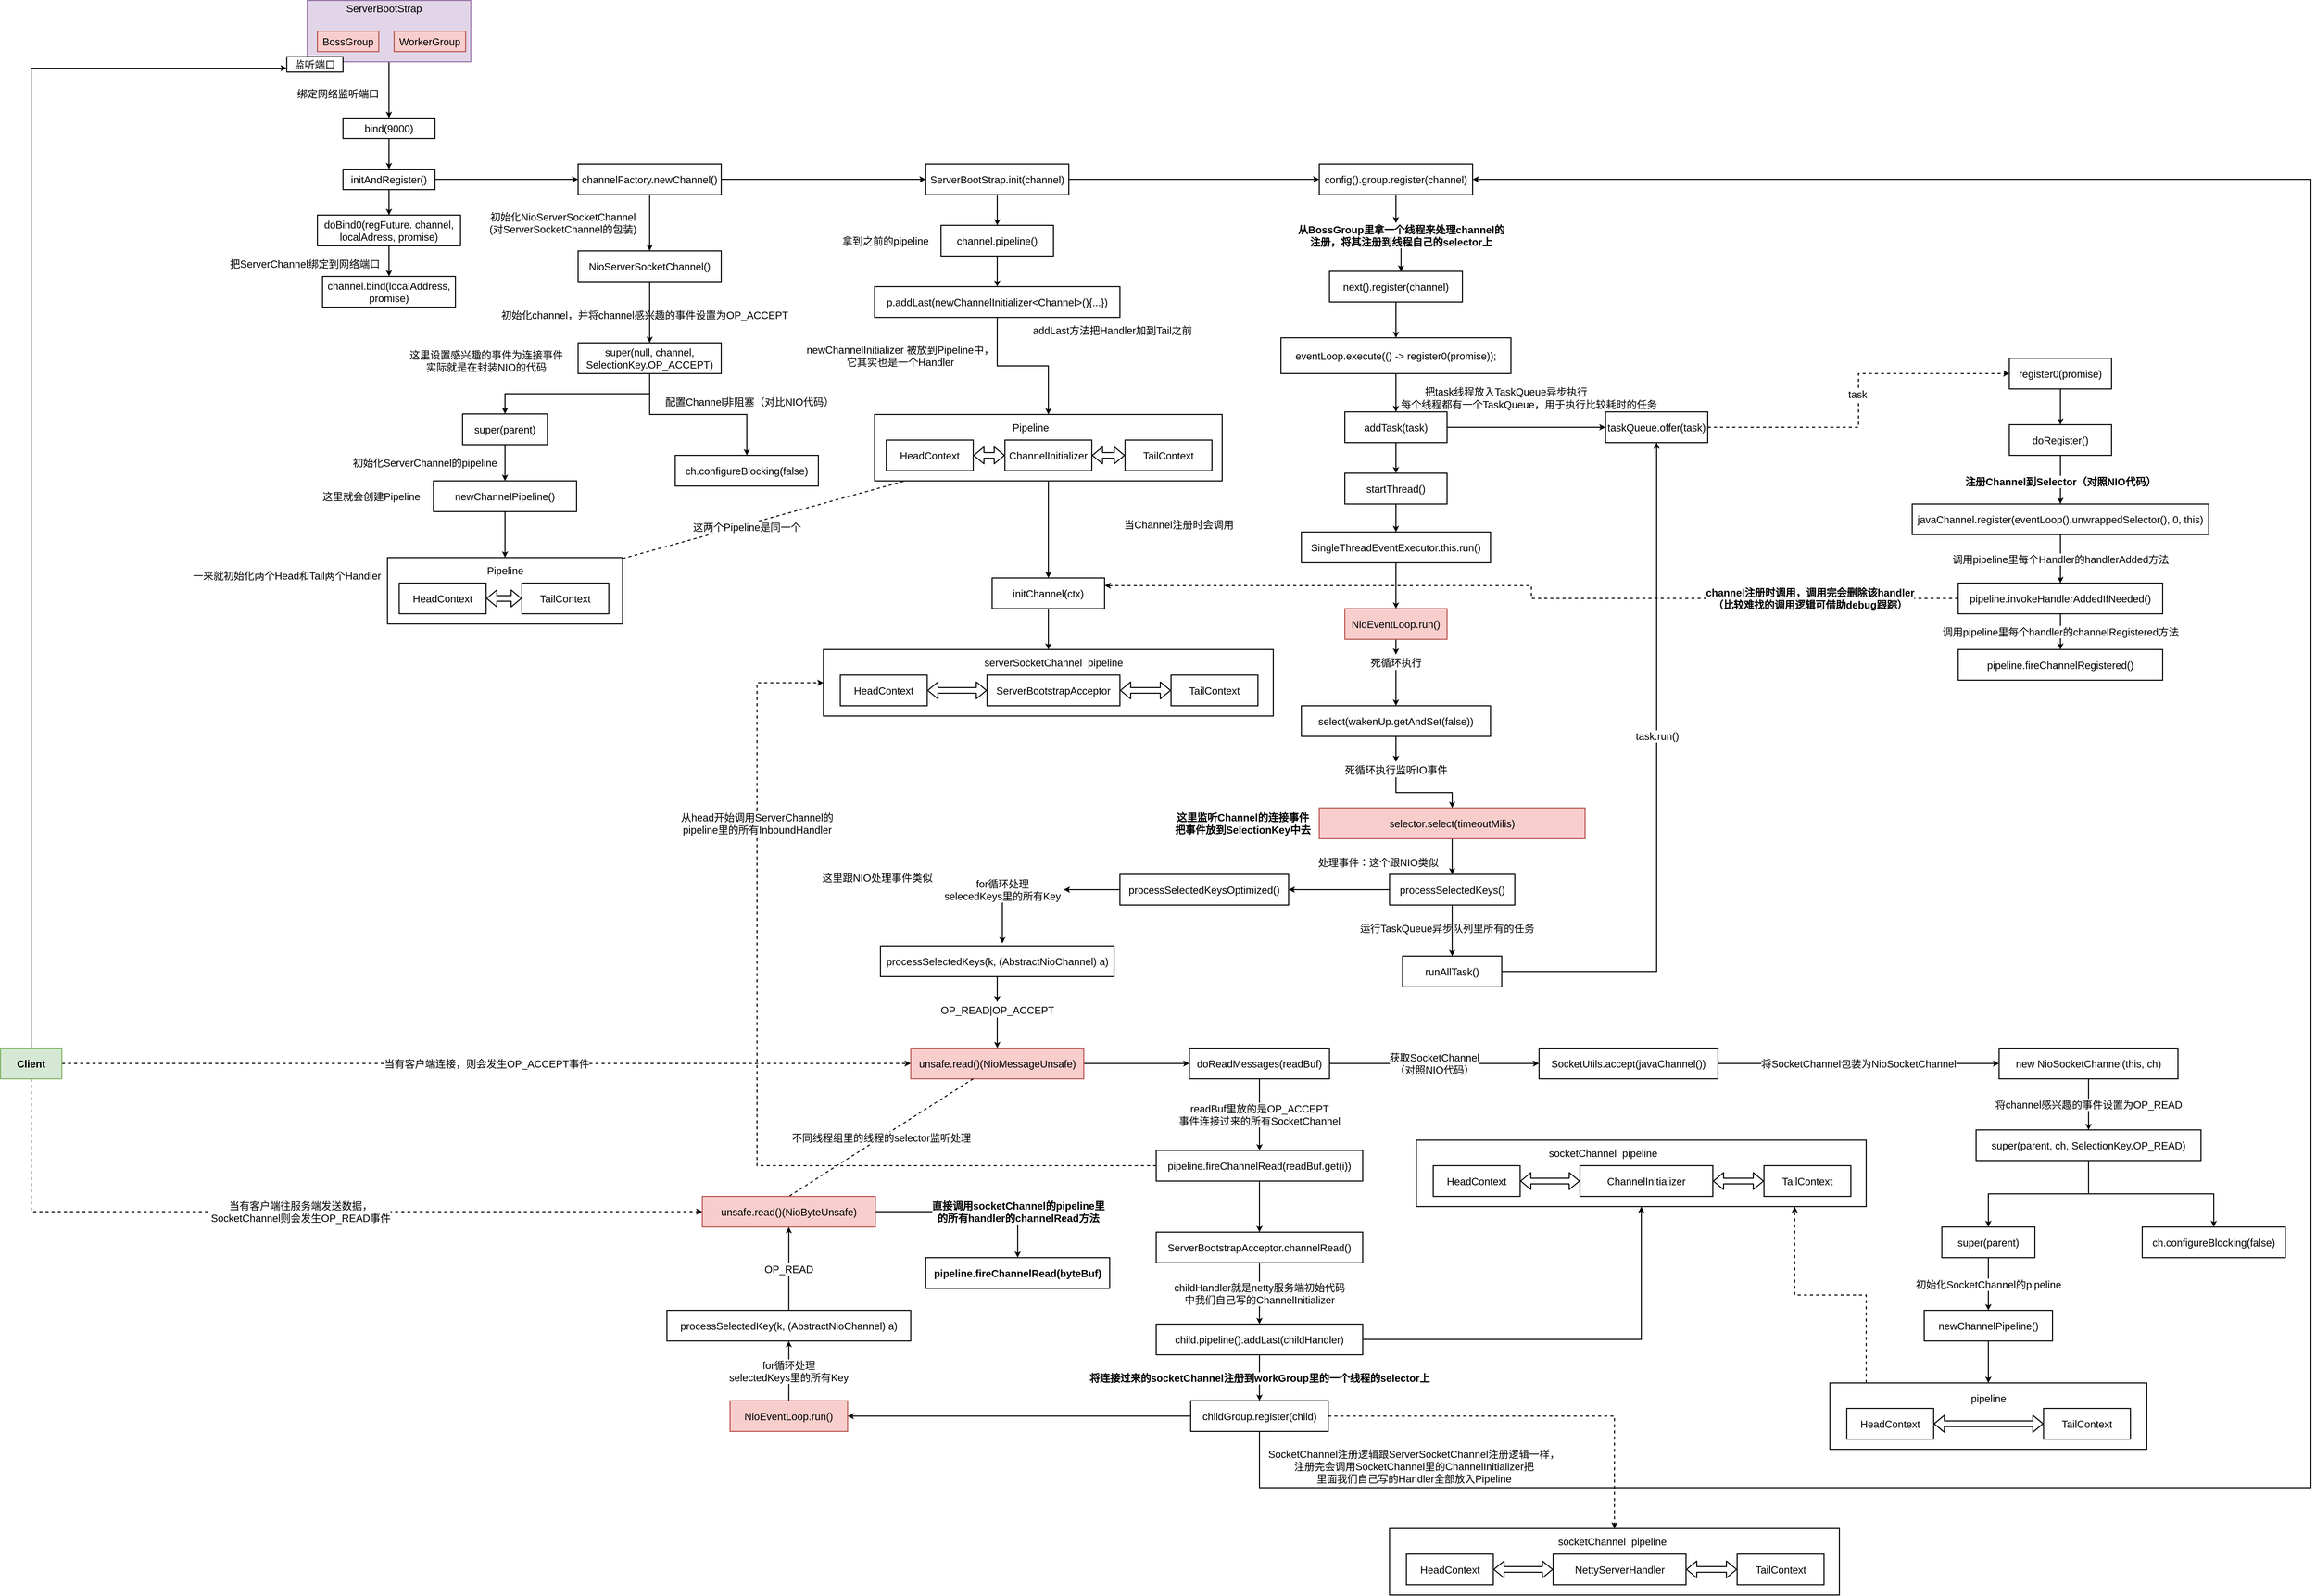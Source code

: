 <mxfile version="13.0.3" type="device"><diagram id="XNlRHs6WInKftGyOHGGu" name="第 1 页"><mxGraphModel dx="4980" dy="2349" grid="1" gridSize="10" guides="1" tooltips="1" connect="1" arrows="1" fold="1" page="0" pageScale="1" pageWidth="827" pageHeight="1169" math="0" shadow="0"><root><mxCell id="0"/><mxCell id="1" parent="0"/><mxCell id="UmcIslO6qQkpxy1JuarU-26" value="" style="rounded=0;whiteSpace=wrap;html=1;strokeWidth=2;fontSize=20;" vertex="1" parent="1"><mxGeometry x="267" y="1390" width="460" height="130" as="geometry"/></mxCell><mxCell id="UmcIslO6qQkpxy1JuarU-12" style="edgeStyle=orthogonalEdgeStyle;rounded=0;orthogonalLoop=1;jettySize=auto;html=1;exitX=0.5;exitY=1;exitDx=0;exitDy=0;strokeWidth=2;fontSize=20;" edge="1" parent="1" source="UmcIslO6qQkpxy1JuarU-1" target="UmcIslO6qQkpxy1JuarU-6"><mxGeometry relative="1" as="geometry"/></mxCell><mxCell id="UmcIslO6qQkpxy1JuarU-1" value="" style="rounded=0;whiteSpace=wrap;html=1;fontSize=20;strokeWidth=2;fillColor=#e1d5e7;strokeColor=#9673a6;" vertex="1" parent="1"><mxGeometry x="110" y="300" width="320" height="120" as="geometry"/></mxCell><mxCell id="UmcIslO6qQkpxy1JuarU-2" value="ServerBootStrap" style="text;html=1;align=center;verticalAlign=middle;resizable=0;points=[];autosize=1;fontSize=20;" vertex="1" parent="1"><mxGeometry x="180" y="300" width="160" height="30" as="geometry"/></mxCell><mxCell id="UmcIslO6qQkpxy1JuarU-3" value="BossGroup" style="rounded=0;whiteSpace=wrap;html=1;strokeWidth=2;fontSize=20;fillColor=#f8cecc;strokeColor=#b85450;" vertex="1" parent="1"><mxGeometry x="130" y="360" width="120" height="40" as="geometry"/></mxCell><mxCell id="UmcIslO6qQkpxy1JuarU-4" value="WorkerGroup" style="rounded=0;whiteSpace=wrap;html=1;strokeWidth=2;fontSize=20;fillColor=#f8cecc;strokeColor=#b85450;" vertex="1" parent="1"><mxGeometry x="280" y="360" width="140" height="40" as="geometry"/></mxCell><mxCell id="UmcIslO6qQkpxy1JuarU-5" value="监听端口" style="rounded=0;whiteSpace=wrap;html=1;strokeWidth=2;fontSize=20;" vertex="1" parent="1"><mxGeometry x="70" y="410" width="110" height="30" as="geometry"/></mxCell><mxCell id="UmcIslO6qQkpxy1JuarU-13" style="edgeStyle=orthogonalEdgeStyle;rounded=0;orthogonalLoop=1;jettySize=auto;html=1;exitX=0.5;exitY=1;exitDx=0;exitDy=0;entryX=0.5;entryY=0;entryDx=0;entryDy=0;strokeWidth=2;fontSize=20;" edge="1" parent="1" source="UmcIslO6qQkpxy1JuarU-6" target="UmcIslO6qQkpxy1JuarU-7"><mxGeometry relative="1" as="geometry"/></mxCell><mxCell id="UmcIslO6qQkpxy1JuarU-6" value="bind(9000)" style="rounded=0;whiteSpace=wrap;html=1;strokeWidth=2;fontSize=20;" vertex="1" parent="1"><mxGeometry x="180" y="530" width="180" height="40" as="geometry"/></mxCell><mxCell id="UmcIslO6qQkpxy1JuarU-14" style="edgeStyle=orthogonalEdgeStyle;rounded=0;orthogonalLoop=1;jettySize=auto;html=1;exitX=0.5;exitY=1;exitDx=0;exitDy=0;strokeWidth=2;fontSize=20;" edge="1" parent="1" source="UmcIslO6qQkpxy1JuarU-7" target="UmcIslO6qQkpxy1JuarU-8"><mxGeometry relative="1" as="geometry"/></mxCell><mxCell id="UmcIslO6qQkpxy1JuarU-17" style="edgeStyle=orthogonalEdgeStyle;rounded=0;orthogonalLoop=1;jettySize=auto;html=1;exitX=1;exitY=0.5;exitDx=0;exitDy=0;entryX=0;entryY=0.5;entryDx=0;entryDy=0;strokeWidth=2;fontSize=20;" edge="1" parent="1" source="UmcIslO6qQkpxy1JuarU-7" target="UmcIslO6qQkpxy1JuarU-16"><mxGeometry relative="1" as="geometry"/></mxCell><mxCell id="UmcIslO6qQkpxy1JuarU-7" value="initAndRegister()" style="rounded=0;whiteSpace=wrap;html=1;strokeWidth=2;fontSize=20;" vertex="1" parent="1"><mxGeometry x="180" y="630" width="180" height="40" as="geometry"/></mxCell><mxCell id="UmcIslO6qQkpxy1JuarU-10" style="edgeStyle=orthogonalEdgeStyle;rounded=0;orthogonalLoop=1;jettySize=auto;html=1;exitX=0.5;exitY=1;exitDx=0;exitDy=0;entryX=0.5;entryY=0;entryDx=0;entryDy=0;fontSize=20;strokeWidth=2;" edge="1" parent="1" source="UmcIslO6qQkpxy1JuarU-8" target="UmcIslO6qQkpxy1JuarU-9"><mxGeometry relative="1" as="geometry"/></mxCell><mxCell id="UmcIslO6qQkpxy1JuarU-8" value="doBind0(regFuture. channel, localAdress, promise)" style="rounded=0;whiteSpace=wrap;html=1;strokeWidth=2;fontSize=20;" vertex="1" parent="1"><mxGeometry x="130" y="720" width="280" height="60" as="geometry"/></mxCell><mxCell id="UmcIslO6qQkpxy1JuarU-9" value="channel.bind(localAddress, promise)" style="rounded=0;whiteSpace=wrap;html=1;strokeWidth=2;fontSize=20;" vertex="1" parent="1"><mxGeometry x="140" y="840" width="260" height="60" as="geometry"/></mxCell><mxCell id="UmcIslO6qQkpxy1JuarU-11" value="把ServerChannel绑定到网络端口" style="text;html=1;align=center;verticalAlign=middle;resizable=0;points=[];autosize=1;fontSize=20;" vertex="1" parent="1"><mxGeometry x="-50" y="800" width="310" height="30" as="geometry"/></mxCell><mxCell id="UmcIslO6qQkpxy1JuarU-15" value="绑定网络监听端口" style="text;html=1;align=center;verticalAlign=middle;resizable=0;points=[];autosize=1;fontSize=20;" vertex="1" parent="1"><mxGeometry x="80" y="467" width="180" height="30" as="geometry"/></mxCell><mxCell id="UmcIslO6qQkpxy1JuarU-32" style="edgeStyle=orthogonalEdgeStyle;rounded=0;orthogonalLoop=1;jettySize=auto;html=1;exitX=0.5;exitY=1;exitDx=0;exitDy=0;entryX=0.5;entryY=0;entryDx=0;entryDy=0;strokeWidth=2;fontSize=20;" edge="1" parent="1" source="UmcIslO6qQkpxy1JuarU-16" target="UmcIslO6qQkpxy1JuarU-18"><mxGeometry relative="1" as="geometry"/></mxCell><mxCell id="UmcIslO6qQkpxy1JuarU-71" style="edgeStyle=orthogonalEdgeStyle;rounded=0;orthogonalLoop=1;jettySize=auto;html=1;exitX=1;exitY=0.5;exitDx=0;exitDy=0;entryX=0;entryY=0.5;entryDx=0;entryDy=0;strokeWidth=2;fontSize=20;" edge="1" parent="1" source="UmcIslO6qQkpxy1JuarU-16" target="UmcIslO6qQkpxy1JuarU-38"><mxGeometry relative="1" as="geometry"/></mxCell><mxCell id="UmcIslO6qQkpxy1JuarU-16" value="channelFactory.newChannel()" style="rounded=0;whiteSpace=wrap;html=1;strokeWidth=2;fontSize=20;" vertex="1" parent="1"><mxGeometry x="640" y="620" width="280" height="60" as="geometry"/></mxCell><mxCell id="UmcIslO6qQkpxy1JuarU-33" style="edgeStyle=orthogonalEdgeStyle;rounded=0;orthogonalLoop=1;jettySize=auto;html=1;exitX=0.5;exitY=1;exitDx=0;exitDy=0;strokeWidth=2;fontSize=20;" edge="1" parent="1" source="UmcIslO6qQkpxy1JuarU-18" target="UmcIslO6qQkpxy1JuarU-19"><mxGeometry relative="1" as="geometry"/></mxCell><mxCell id="UmcIslO6qQkpxy1JuarU-18" value="NioServerSocketChannel()" style="rounded=0;whiteSpace=wrap;html=1;strokeWidth=2;fontSize=20;" vertex="1" parent="1"><mxGeometry x="640" y="790" width="280" height="60" as="geometry"/></mxCell><mxCell id="UmcIslO6qQkpxy1JuarU-34" style="edgeStyle=orthogonalEdgeStyle;rounded=0;orthogonalLoop=1;jettySize=auto;html=1;exitX=0.5;exitY=1;exitDx=0;exitDy=0;entryX=0.5;entryY=0;entryDx=0;entryDy=0;strokeWidth=2;fontSize=20;" edge="1" parent="1" source="UmcIslO6qQkpxy1JuarU-19" target="UmcIslO6qQkpxy1JuarU-21"><mxGeometry relative="1" as="geometry"/></mxCell><mxCell id="UmcIslO6qQkpxy1JuarU-35" style="edgeStyle=orthogonalEdgeStyle;rounded=0;orthogonalLoop=1;jettySize=auto;html=1;exitX=0.5;exitY=1;exitDx=0;exitDy=0;strokeWidth=2;fontSize=20;" edge="1" parent="1" source="UmcIslO6qQkpxy1JuarU-19" target="UmcIslO6qQkpxy1JuarU-20"><mxGeometry relative="1" as="geometry"/></mxCell><mxCell id="UmcIslO6qQkpxy1JuarU-19" value="super(null, channel, SelectionKey.OP_ACCEPT)" style="rounded=0;whiteSpace=wrap;html=1;strokeWidth=2;fontSize=20;" vertex="1" parent="1"><mxGeometry x="640" y="970" width="280" height="60" as="geometry"/></mxCell><mxCell id="UmcIslO6qQkpxy1JuarU-36" style="edgeStyle=orthogonalEdgeStyle;rounded=0;orthogonalLoop=1;jettySize=auto;html=1;exitX=0.5;exitY=1;exitDx=0;exitDy=0;entryX=0.5;entryY=0;entryDx=0;entryDy=0;strokeWidth=2;fontSize=20;" edge="1" parent="1" source="UmcIslO6qQkpxy1JuarU-20" target="UmcIslO6qQkpxy1JuarU-22"><mxGeometry relative="1" as="geometry"/></mxCell><mxCell id="UmcIslO6qQkpxy1JuarU-20" value="super(parent)" style="rounded=0;whiteSpace=wrap;html=1;strokeWidth=2;fontSize=20;" vertex="1" parent="1"><mxGeometry x="414" y="1109" width="166" height="60" as="geometry"/></mxCell><mxCell id="UmcIslO6qQkpxy1JuarU-21" value="ch.configureBlocking(false)" style="rounded=0;whiteSpace=wrap;html=1;strokeWidth=2;fontSize=20;" vertex="1" parent="1"><mxGeometry x="830" y="1190" width="280" height="60" as="geometry"/></mxCell><mxCell id="UmcIslO6qQkpxy1JuarU-37" style="edgeStyle=orthogonalEdgeStyle;rounded=0;orthogonalLoop=1;jettySize=auto;html=1;exitX=0.5;exitY=1;exitDx=0;exitDy=0;entryX=0.5;entryY=0;entryDx=0;entryDy=0;strokeWidth=2;fontSize=20;" edge="1" parent="1" source="UmcIslO6qQkpxy1JuarU-22" target="UmcIslO6qQkpxy1JuarU-26"><mxGeometry relative="1" as="geometry"/></mxCell><mxCell id="UmcIslO6qQkpxy1JuarU-22" value="newChannelPipeline()" style="rounded=0;whiteSpace=wrap;html=1;strokeWidth=2;fontSize=20;" vertex="1" parent="1"><mxGeometry x="357" y="1240" width="280" height="60" as="geometry"/></mxCell><mxCell id="UmcIslO6qQkpxy1JuarU-23" value="HeadContext" style="rounded=0;whiteSpace=wrap;html=1;strokeWidth=2;fontSize=20;" vertex="1" parent="1"><mxGeometry x="290" y="1440" width="170" height="60" as="geometry"/></mxCell><mxCell id="UmcIslO6qQkpxy1JuarU-24" value="TailContext" style="rounded=0;whiteSpace=wrap;html=1;strokeWidth=2;fontSize=20;" vertex="1" parent="1"><mxGeometry x="530" y="1440" width="170" height="60" as="geometry"/></mxCell><mxCell id="UmcIslO6qQkpxy1JuarU-25" value="" style="shape=flexArrow;endArrow=classic;startArrow=classic;html=1;strokeWidth=2;fontSize=20;entryX=0;entryY=0.5;entryDx=0;entryDy=0;" edge="1" parent="1" source="UmcIslO6qQkpxy1JuarU-23" target="UmcIslO6qQkpxy1JuarU-24"><mxGeometry width="50" height="50" relative="1" as="geometry"><mxPoint x="430" y="1520" as="sourcePoint"/><mxPoint x="500.711" y="1470" as="targetPoint"/></mxGeometry></mxCell><mxCell id="UmcIslO6qQkpxy1JuarU-27" value="Pipeline" style="text;html=1;align=center;verticalAlign=middle;resizable=0;points=[];autosize=1;fontSize=20;" vertex="1" parent="1"><mxGeometry x="452" y="1400" width="90" height="30" as="geometry"/></mxCell><mxCell id="UmcIslO6qQkpxy1JuarU-28" value="这里就会创建Pipeline" style="text;html=1;align=center;verticalAlign=middle;resizable=0;points=[];autosize=1;fontSize=20;" vertex="1" parent="1"><mxGeometry x="130" y="1255" width="210" height="30" as="geometry"/></mxCell><mxCell id="UmcIslO6qQkpxy1JuarU-29" value="一来就初始化两个Head和Tail两个Handler" style="text;html=1;align=center;verticalAlign=middle;resizable=0;points=[];autosize=1;fontSize=20;" vertex="1" parent="1"><mxGeometry x="-120" y="1410" width="380" height="30" as="geometry"/></mxCell><mxCell id="UmcIslO6qQkpxy1JuarU-30" value="这里设置感兴趣的事件为连接事件&lt;br&gt;实际就是在封装NIO的代码" style="text;html=1;align=center;verticalAlign=middle;resizable=0;points=[];autosize=1;fontSize=20;" vertex="1" parent="1"><mxGeometry x="300" y="980" width="320" height="50" as="geometry"/></mxCell><mxCell id="UmcIslO6qQkpxy1JuarU-31" value="初始化NioServerSocketChannel&lt;br&gt;(对ServerSocketChannel的包装)" style="text;html=1;align=center;verticalAlign=middle;resizable=0;points=[];autosize=1;fontSize=20;" vertex="1" parent="1"><mxGeometry x="460" y="710" width="300" height="50" as="geometry"/></mxCell><mxCell id="UmcIslO6qQkpxy1JuarU-49" style="edgeStyle=orthogonalEdgeStyle;rounded=0;orthogonalLoop=1;jettySize=auto;html=1;exitX=0.5;exitY=1;exitDx=0;exitDy=0;entryX=0.5;entryY=0;entryDx=0;entryDy=0;strokeWidth=2;fontSize=20;" edge="1" parent="1" source="UmcIslO6qQkpxy1JuarU-38" target="UmcIslO6qQkpxy1JuarU-39"><mxGeometry relative="1" as="geometry"/></mxCell><mxCell id="UmcIslO6qQkpxy1JuarU-104" style="edgeStyle=orthogonalEdgeStyle;rounded=0;orthogonalLoop=1;jettySize=auto;html=1;exitX=1;exitY=0.5;exitDx=0;exitDy=0;entryX=0;entryY=0.5;entryDx=0;entryDy=0;strokeWidth=2;fontSize=20;" edge="1" parent="1" source="UmcIslO6qQkpxy1JuarU-38" target="UmcIslO6qQkpxy1JuarU-78"><mxGeometry relative="1" as="geometry"/></mxCell><mxCell id="UmcIslO6qQkpxy1JuarU-38" value="ServerBootStrap.init(channel)" style="rounded=0;whiteSpace=wrap;html=1;strokeWidth=2;fontSize=20;" vertex="1" parent="1"><mxGeometry x="1320" y="620" width="280" height="60" as="geometry"/></mxCell><mxCell id="UmcIslO6qQkpxy1JuarU-50" style="edgeStyle=orthogonalEdgeStyle;rounded=0;orthogonalLoop=1;jettySize=auto;html=1;exitX=0.5;exitY=1;exitDx=0;exitDy=0;entryX=0.5;entryY=0;entryDx=0;entryDy=0;strokeWidth=2;fontSize=20;" edge="1" parent="1" source="UmcIslO6qQkpxy1JuarU-39" target="UmcIslO6qQkpxy1JuarU-40"><mxGeometry relative="1" as="geometry"/></mxCell><mxCell id="UmcIslO6qQkpxy1JuarU-39" value="channel.pipeline()" style="rounded=0;whiteSpace=wrap;html=1;strokeWidth=2;fontSize=20;" vertex="1" parent="1"><mxGeometry x="1350" y="740" width="220" height="60" as="geometry"/></mxCell><mxCell id="UmcIslO6qQkpxy1JuarU-51" style="edgeStyle=orthogonalEdgeStyle;rounded=0;orthogonalLoop=1;jettySize=auto;html=1;exitX=0.5;exitY=1;exitDx=0;exitDy=0;entryX=0.5;entryY=0;entryDx=0;entryDy=0;strokeWidth=2;fontSize=20;" edge="1" parent="1" source="UmcIslO6qQkpxy1JuarU-40" target="UmcIslO6qQkpxy1JuarU-41"><mxGeometry relative="1" as="geometry"/></mxCell><mxCell id="UmcIslO6qQkpxy1JuarU-40" value="p.addLast(newChannelInitializer&amp;lt;Channel&amp;gt;(){...})" style="rounded=0;whiteSpace=wrap;html=1;strokeWidth=2;fontSize=20;" vertex="1" parent="1"><mxGeometry x="1220" y="860" width="480" height="60" as="geometry"/></mxCell><mxCell id="UmcIslO6qQkpxy1JuarU-57" style="edgeStyle=orthogonalEdgeStyle;rounded=0;orthogonalLoop=1;jettySize=auto;html=1;exitX=0.5;exitY=1;exitDx=0;exitDy=0;entryX=0.5;entryY=0;entryDx=0;entryDy=0;strokeWidth=2;fontSize=20;" edge="1" parent="1" source="UmcIslO6qQkpxy1JuarU-41" target="UmcIslO6qQkpxy1JuarU-56"><mxGeometry relative="1" as="geometry"/></mxCell><mxCell id="UmcIslO6qQkpxy1JuarU-41" value="" style="rounded=0;whiteSpace=wrap;html=1;strokeWidth=2;fontSize=20;" vertex="1" parent="1"><mxGeometry x="1220" y="1110" width="680" height="130" as="geometry"/></mxCell><mxCell id="UmcIslO6qQkpxy1JuarU-42" value="HeadContext" style="rounded=0;whiteSpace=wrap;html=1;strokeWidth=2;fontSize=20;" vertex="1" parent="1"><mxGeometry x="1243" y="1160" width="170" height="60" as="geometry"/></mxCell><mxCell id="UmcIslO6qQkpxy1JuarU-43" value="TailContext" style="rounded=0;whiteSpace=wrap;html=1;strokeWidth=2;fontSize=20;" vertex="1" parent="1"><mxGeometry x="1710" y="1160" width="170" height="60" as="geometry"/></mxCell><mxCell id="UmcIslO6qQkpxy1JuarU-45" value="Pipeline" style="text;html=1;align=center;verticalAlign=middle;resizable=0;points=[];autosize=1;fontSize=20;" vertex="1" parent="1"><mxGeometry x="1480" y="1120" width="90" height="30" as="geometry"/></mxCell><mxCell id="UmcIslO6qQkpxy1JuarU-46" value="ChannelInitializer" style="rounded=0;whiteSpace=wrap;html=1;strokeWidth=2;fontSize=20;" vertex="1" parent="1"><mxGeometry x="1475" y="1160" width="170" height="60" as="geometry"/></mxCell><mxCell id="UmcIslO6qQkpxy1JuarU-47" value="" style="shape=flexArrow;endArrow=classic;startArrow=classic;html=1;strokeWidth=2;fontSize=20;entryX=0;entryY=0.5;entryDx=0;entryDy=0;" edge="1" parent="1" source="UmcIslO6qQkpxy1JuarU-42" target="UmcIslO6qQkpxy1JuarU-46"><mxGeometry width="50" height="50" relative="1" as="geometry"><mxPoint x="1413" y="1240" as="sourcePoint"/><mxPoint x="1470" y="1190" as="targetPoint"/></mxGeometry></mxCell><mxCell id="UmcIslO6qQkpxy1JuarU-48" value="" style="shape=flexArrow;endArrow=classic;startArrow=classic;html=1;strokeWidth=2;fontSize=20;" edge="1" parent="1" source="UmcIslO6qQkpxy1JuarU-46"><mxGeometry width="50" height="50" relative="1" as="geometry"><mxPoint x="1645" y="1240" as="sourcePoint"/><mxPoint x="1710" y="1190" as="targetPoint"/></mxGeometry></mxCell><mxCell id="UmcIslO6qQkpxy1JuarU-52" value="初始化channel，并将channel感兴趣的事件设置为OP_ACCEPT" style="text;html=1;align=center;verticalAlign=middle;resizable=0;points=[];autosize=1;fontSize=20;" vertex="1" parent="1"><mxGeometry x="480" y="900" width="580" height="30" as="geometry"/></mxCell><mxCell id="UmcIslO6qQkpxy1JuarU-53" value="配置Channel非阻塞（对比NIO代码）" style="text;html=1;align=center;verticalAlign=middle;resizable=0;points=[];autosize=1;fontSize=20;" vertex="1" parent="1"><mxGeometry x="800" y="1070" width="350" height="30" as="geometry"/></mxCell><mxCell id="UmcIslO6qQkpxy1JuarU-55" value="初始化ServerChannel的pipeline" style="text;html=1;align=center;verticalAlign=middle;resizable=0;points=[];autosize=1;fontSize=20;" vertex="1" parent="1"><mxGeometry x="190" y="1189" width="300" height="30" as="geometry"/></mxCell><mxCell id="UmcIslO6qQkpxy1JuarU-70" style="edgeStyle=orthogonalEdgeStyle;rounded=0;orthogonalLoop=1;jettySize=auto;html=1;exitX=0.5;exitY=1;exitDx=0;exitDy=0;strokeWidth=2;fontSize=20;" edge="1" parent="1" source="UmcIslO6qQkpxy1JuarU-56" target="UmcIslO6qQkpxy1JuarU-62"><mxGeometry relative="1" as="geometry"/></mxCell><mxCell id="UmcIslO6qQkpxy1JuarU-56" value="initChannel(ctx)" style="rounded=0;whiteSpace=wrap;html=1;strokeWidth=2;fontSize=20;" vertex="1" parent="1"><mxGeometry x="1450" y="1430" width="220" height="60" as="geometry"/></mxCell><mxCell id="UmcIslO6qQkpxy1JuarU-58" value="当Channel注册时会调用" style="text;html=1;align=center;verticalAlign=middle;resizable=0;points=[];autosize=1;fontSize=20;" vertex="1" parent="1"><mxGeometry x="1700" y="1310" width="230" height="30" as="geometry"/></mxCell><mxCell id="UmcIslO6qQkpxy1JuarU-62" value="" style="rounded=0;whiteSpace=wrap;html=1;strokeWidth=2;fontSize=20;" vertex="1" parent="1"><mxGeometry x="1120" y="1570" width="880" height="130" as="geometry"/></mxCell><mxCell id="UmcIslO6qQkpxy1JuarU-63" value="HeadContext" style="rounded=0;whiteSpace=wrap;html=1;strokeWidth=2;fontSize=20;" vertex="1" parent="1"><mxGeometry x="1153" y="1620" width="170" height="60" as="geometry"/></mxCell><mxCell id="UmcIslO6qQkpxy1JuarU-64" value="TailContext" style="rounded=0;whiteSpace=wrap;html=1;strokeWidth=2;fontSize=20;" vertex="1" parent="1"><mxGeometry x="1800" y="1620" width="170" height="60" as="geometry"/></mxCell><mxCell id="UmcIslO6qQkpxy1JuarU-65" value="serverSocketChannel&amp;nbsp; pipeline" style="text;html=1;align=center;verticalAlign=middle;resizable=0;points=[];autosize=1;fontSize=20;" vertex="1" parent="1"><mxGeometry x="1425" y="1580" width="290" height="30" as="geometry"/></mxCell><mxCell id="UmcIslO6qQkpxy1JuarU-66" value="ServerBootstrapAcceptor" style="rounded=0;whiteSpace=wrap;html=1;strokeWidth=2;fontSize=20;" vertex="1" parent="1"><mxGeometry x="1440" y="1620" width="260" height="60" as="geometry"/></mxCell><mxCell id="UmcIslO6qQkpxy1JuarU-67" value="" style="shape=flexArrow;endArrow=classic;startArrow=classic;html=1;strokeWidth=2;fontSize=20;entryX=0;entryY=0.5;entryDx=0;entryDy=0;" edge="1" parent="1" source="UmcIslO6qQkpxy1JuarU-63" target="UmcIslO6qQkpxy1JuarU-66"><mxGeometry width="50" height="50" relative="1" as="geometry"><mxPoint x="1323" y="1700" as="sourcePoint"/><mxPoint x="1380" y="1650" as="targetPoint"/></mxGeometry></mxCell><mxCell id="UmcIslO6qQkpxy1JuarU-69" value="" style="shape=flexArrow;endArrow=classic;startArrow=classic;html=1;strokeWidth=2;fontSize=20;entryX=0;entryY=0.5;entryDx=0;entryDy=0;" edge="1" parent="1" source="UmcIslO6qQkpxy1JuarU-66" target="UmcIslO6qQkpxy1JuarU-64"><mxGeometry width="50" height="50" relative="1" as="geometry"><mxPoint x="1700" y="1700" as="sourcePoint"/><mxPoint x="1770.711" y="1650" as="targetPoint"/></mxGeometry></mxCell><mxCell id="UmcIslO6qQkpxy1JuarU-72" value="拿到之前的pipeline" style="text;html=1;align=center;verticalAlign=middle;resizable=0;points=[];autosize=1;fontSize=20;" vertex="1" parent="1"><mxGeometry x="1151" y="755" width="180" height="30" as="geometry"/></mxCell><mxCell id="UmcIslO6qQkpxy1JuarU-73" value="&lt;span&gt;newChannelInitializer 被放到Pipeline中，&lt;br&gt;它其实&lt;/span&gt;也是一个Handler&lt;span&gt;&lt;br&gt;&lt;/span&gt;" style="text;html=1;align=center;verticalAlign=middle;resizable=0;points=[];autosize=1;fontSize=20;" vertex="1" parent="1"><mxGeometry x="1080" y="970" width="380" height="50" as="geometry"/></mxCell><mxCell id="UmcIslO6qQkpxy1JuarU-74" value="addLast方法把Handler加到Tail之前" style="text;html=1;align=center;verticalAlign=middle;resizable=0;points=[];autosize=1;fontSize=20;" vertex="1" parent="1"><mxGeometry x="1520" y="930" width="330" height="30" as="geometry"/></mxCell><mxCell id="UmcIslO6qQkpxy1JuarU-76" value="" style="endArrow=none;dashed=1;html=1;strokeWidth=2;fontSize=20;entryX=0.088;entryY=1;entryDx=0;entryDy=0;entryPerimeter=0;" edge="1" parent="1" source="UmcIslO6qQkpxy1JuarU-26" target="UmcIslO6qQkpxy1JuarU-41"><mxGeometry width="50" height="50" relative="1" as="geometry"><mxPoint x="727" y="1505" as="sourcePoint"/><mxPoint x="797.711" y="1455" as="targetPoint"/></mxGeometry></mxCell><mxCell id="UmcIslO6qQkpxy1JuarU-77" value="这两个Pipeline是同一个" style="edgeLabel;html=1;align=center;verticalAlign=middle;resizable=0;points=[];fontSize=20;" vertex="1" connectable="0" parent="UmcIslO6qQkpxy1JuarU-76"><mxGeometry x="0.185" y="-3" relative="1" as="geometry"><mxPoint x="-85.65" y="25.32" as="offset"/></mxGeometry></mxCell><mxCell id="UmcIslO6qQkpxy1JuarU-92" style="edgeStyle=orthogonalEdgeStyle;rounded=0;orthogonalLoop=1;jettySize=auto;html=1;exitX=0.5;exitY=1;exitDx=0;exitDy=0;entryX=0.476;entryY=0.013;entryDx=0;entryDy=0;entryPerimeter=0;strokeWidth=2;fontSize=20;" edge="1" parent="1" source="UmcIslO6qQkpxy1JuarU-78" target="UmcIslO6qQkpxy1JuarU-91"><mxGeometry relative="1" as="geometry"/></mxCell><mxCell id="UmcIslO6qQkpxy1JuarU-78" value="config().group.register(channel)" style="rounded=0;whiteSpace=wrap;html=1;strokeWidth=2;fontSize=20;" vertex="1" parent="1"><mxGeometry x="2090" y="620" width="300" height="60" as="geometry"/></mxCell><mxCell id="UmcIslO6qQkpxy1JuarU-95" style="edgeStyle=orthogonalEdgeStyle;rounded=0;orthogonalLoop=1;jettySize=auto;html=1;exitX=0.5;exitY=1;exitDx=0;exitDy=0;entryX=0.5;entryY=0;entryDx=0;entryDy=0;strokeWidth=2;fontSize=20;" edge="1" parent="1" source="UmcIslO6qQkpxy1JuarU-79" target="UmcIslO6qQkpxy1JuarU-80"><mxGeometry relative="1" as="geometry"/></mxCell><mxCell id="UmcIslO6qQkpxy1JuarU-79" value="next().register(channel)" style="rounded=0;whiteSpace=wrap;html=1;strokeWidth=2;fontSize=20;" vertex="1" parent="1"><mxGeometry x="2110" y="830" width="260" height="60" as="geometry"/></mxCell><mxCell id="UmcIslO6qQkpxy1JuarU-96" style="edgeStyle=orthogonalEdgeStyle;rounded=0;orthogonalLoop=1;jettySize=auto;html=1;exitX=0.5;exitY=1;exitDx=0;exitDy=0;strokeWidth=2;fontSize=20;" edge="1" parent="1" source="UmcIslO6qQkpxy1JuarU-80" target="UmcIslO6qQkpxy1JuarU-81"><mxGeometry relative="1" as="geometry"/></mxCell><mxCell id="UmcIslO6qQkpxy1JuarU-80" value="eventLoop.execute(() -&amp;gt; register0(promise));" style="rounded=0;whiteSpace=wrap;html=1;strokeWidth=2;fontSize=20;" vertex="1" parent="1"><mxGeometry x="2015" y="960" width="450" height="70" as="geometry"/></mxCell><mxCell id="UmcIslO6qQkpxy1JuarU-97" style="edgeStyle=orthogonalEdgeStyle;rounded=0;orthogonalLoop=1;jettySize=auto;html=1;exitX=0.5;exitY=1;exitDx=0;exitDy=0;entryX=0.5;entryY=0;entryDx=0;entryDy=0;strokeWidth=2;fontSize=20;" edge="1" parent="1" source="UmcIslO6qQkpxy1JuarU-81" target="UmcIslO6qQkpxy1JuarU-82"><mxGeometry relative="1" as="geometry"/></mxCell><mxCell id="UmcIslO6qQkpxy1JuarU-131" style="edgeStyle=orthogonalEdgeStyle;rounded=0;orthogonalLoop=1;jettySize=auto;html=1;exitX=1;exitY=0.5;exitDx=0;exitDy=0;entryX=0;entryY=0.5;entryDx=0;entryDy=0;strokeWidth=2;fontSize=20;" edge="1" parent="1" source="UmcIslO6qQkpxy1JuarU-81" target="UmcIslO6qQkpxy1JuarU-130"><mxGeometry relative="1" as="geometry"/></mxCell><mxCell id="UmcIslO6qQkpxy1JuarU-81" value="addTask(task)" style="rounded=0;whiteSpace=wrap;html=1;strokeWidth=2;fontSize=20;" vertex="1" parent="1"><mxGeometry x="2140" y="1105" width="200" height="60" as="geometry"/></mxCell><mxCell id="UmcIslO6qQkpxy1JuarU-98" style="edgeStyle=orthogonalEdgeStyle;rounded=0;orthogonalLoop=1;jettySize=auto;html=1;exitX=0.5;exitY=1;exitDx=0;exitDy=0;entryX=0.5;entryY=0;entryDx=0;entryDy=0;strokeWidth=2;fontSize=20;" edge="1" parent="1" source="UmcIslO6qQkpxy1JuarU-82" target="UmcIslO6qQkpxy1JuarU-83"><mxGeometry relative="1" as="geometry"/></mxCell><mxCell id="UmcIslO6qQkpxy1JuarU-82" value="startThread()" style="rounded=0;whiteSpace=wrap;html=1;strokeWidth=2;fontSize=20;" vertex="1" parent="1"><mxGeometry x="2140" y="1225" width="200" height="60" as="geometry"/></mxCell><mxCell id="UmcIslO6qQkpxy1JuarU-99" style="edgeStyle=orthogonalEdgeStyle;rounded=0;orthogonalLoop=1;jettySize=auto;html=1;exitX=0.5;exitY=1;exitDx=0;exitDy=0;entryX=0.5;entryY=0;entryDx=0;entryDy=0;strokeWidth=2;fontSize=20;" edge="1" parent="1" source="UmcIslO6qQkpxy1JuarU-83" target="UmcIslO6qQkpxy1JuarU-84"><mxGeometry relative="1" as="geometry"/></mxCell><mxCell id="UmcIslO6qQkpxy1JuarU-83" value="SingleThreadEventExecutor.this.run()" style="rounded=0;whiteSpace=wrap;html=1;strokeWidth=2;fontSize=20;" vertex="1" parent="1"><mxGeometry x="2055" y="1340" width="370" height="60" as="geometry"/></mxCell><mxCell id="UmcIslO6qQkpxy1JuarU-100" value="" style="edgeStyle=orthogonalEdgeStyle;rounded=0;orthogonalLoop=1;jettySize=auto;html=1;strokeWidth=2;fontSize=20;" edge="1" parent="1" source="UmcIslO6qQkpxy1JuarU-84" target="UmcIslO6qQkpxy1JuarU-85"><mxGeometry relative="1" as="geometry"/></mxCell><mxCell id="UmcIslO6qQkpxy1JuarU-84" value="NioEventLoop.run()" style="rounded=0;whiteSpace=wrap;html=1;strokeWidth=2;fontSize=20;fillColor=#f8cecc;strokeColor=#b85450;" vertex="1" parent="1"><mxGeometry x="2140" y="1490" width="200" height="60" as="geometry"/></mxCell><mxCell id="UmcIslO6qQkpxy1JuarU-101" value="" style="edgeStyle=orthogonalEdgeStyle;rounded=0;orthogonalLoop=1;jettySize=auto;html=1;strokeWidth=2;fontSize=20;" edge="1" parent="1" source="UmcIslO6qQkpxy1JuarU-85" target="UmcIslO6qQkpxy1JuarU-88"><mxGeometry relative="1" as="geometry"/></mxCell><mxCell id="UmcIslO6qQkpxy1JuarU-85" value="死循环执行" style="text;html=1;align=center;verticalAlign=middle;resizable=0;points=[];autosize=1;fontSize=20;" vertex="1" parent="1"><mxGeometry x="2180" y="1580" width="120" height="30" as="geometry"/></mxCell><mxCell id="UmcIslO6qQkpxy1JuarU-102" value="" style="edgeStyle=orthogonalEdgeStyle;rounded=0;orthogonalLoop=1;jettySize=auto;html=1;strokeWidth=2;fontSize=20;" edge="1" parent="1" source="UmcIslO6qQkpxy1JuarU-88" target="UmcIslO6qQkpxy1JuarU-89"><mxGeometry relative="1" as="geometry"/></mxCell><mxCell id="UmcIslO6qQkpxy1JuarU-88" value="select(wakenUp.getAndSet(false))" style="rounded=0;whiteSpace=wrap;html=1;strokeWidth=2;fontSize=20;" vertex="1" parent="1"><mxGeometry x="2055" y="1680" width="370" height="60" as="geometry"/></mxCell><mxCell id="UmcIslO6qQkpxy1JuarU-103" value="" style="edgeStyle=orthogonalEdgeStyle;rounded=0;orthogonalLoop=1;jettySize=auto;html=1;strokeWidth=2;fontSize=20;" edge="1" parent="1" source="UmcIslO6qQkpxy1JuarU-89" target="UmcIslO6qQkpxy1JuarU-90"><mxGeometry relative="1" as="geometry"/></mxCell><mxCell id="UmcIslO6qQkpxy1JuarU-89" value="死循环执行监听IO事件" style="text;html=1;align=center;verticalAlign=middle;resizable=0;points=[];autosize=1;fontSize=20;" vertex="1" parent="1"><mxGeometry x="2130" y="1790" width="220" height="30" as="geometry"/></mxCell><mxCell id="UmcIslO6qQkpxy1JuarU-110" style="edgeStyle=orthogonalEdgeStyle;rounded=0;orthogonalLoop=1;jettySize=auto;html=1;exitX=0.5;exitY=1;exitDx=0;exitDy=0;entryX=0.5;entryY=0;entryDx=0;entryDy=0;strokeWidth=2;fontSize=20;" edge="1" parent="1" source="UmcIslO6qQkpxy1JuarU-90" target="UmcIslO6qQkpxy1JuarU-109"><mxGeometry relative="1" as="geometry"/></mxCell><mxCell id="UmcIslO6qQkpxy1JuarU-90" value="selector.select(timeoutMilis)" style="rounded=0;whiteSpace=wrap;html=1;strokeWidth=2;fontSize=20;fillColor=#f8cecc;strokeColor=#b85450;" vertex="1" parent="1"><mxGeometry x="2090" y="1880" width="520" height="60" as="geometry"/></mxCell><mxCell id="UmcIslO6qQkpxy1JuarU-93" style="edgeStyle=orthogonalEdgeStyle;rounded=0;orthogonalLoop=1;jettySize=auto;html=1;entryX=0.538;entryY=0.007;entryDx=0;entryDy=0;entryPerimeter=0;strokeWidth=2;fontSize=20;" edge="1" parent="1" source="UmcIslO6qQkpxy1JuarU-91" target="UmcIslO6qQkpxy1JuarU-79"><mxGeometry relative="1" as="geometry"/></mxCell><mxCell id="UmcIslO6qQkpxy1JuarU-91" value="从BossGroup里拿一个线程来处理channel的&lt;br&gt;注册，将其注册到线程自己的selector上" style="text;html=1;align=center;verticalAlign=middle;resizable=0;points=[];autosize=1;fontSize=20;fontStyle=1" vertex="1" parent="1"><mxGeometry x="2040" y="735" width="420" height="50" as="geometry"/></mxCell><mxCell id="UmcIslO6qQkpxy1JuarU-94" value="把task线程放入TaskQueue异步执行" style="text;html=1;align=center;verticalAlign=middle;resizable=0;points=[];autosize=1;fontSize=20;" vertex="1" parent="1"><mxGeometry x="2290" y="1050" width="330" height="30" as="geometry"/></mxCell><mxCell id="UmcIslO6qQkpxy1JuarU-105" value="每个线程都有一个TaskQueue，用于执行比较耗时的任务" style="text;html=1;align=center;verticalAlign=middle;resizable=0;points=[];autosize=1;fontSize=20;" vertex="1" parent="1"><mxGeometry x="2240" y="1075" width="520" height="30" as="geometry"/></mxCell><mxCell id="UmcIslO6qQkpxy1JuarU-108" value="这里监听Channel的连接事件&lt;br&gt;把事件放到SelectionKey中去" style="text;html=1;align=center;verticalAlign=middle;resizable=0;points=[];autosize=1;fontSize=20;fontStyle=1" vertex="1" parent="1"><mxGeometry x="1800" y="1885" width="280" height="50" as="geometry"/></mxCell><mxCell id="UmcIslO6qQkpxy1JuarU-112" style="edgeStyle=orthogonalEdgeStyle;rounded=0;orthogonalLoop=1;jettySize=auto;html=1;exitX=0;exitY=0.5;exitDx=0;exitDy=0;entryX=1;entryY=0.5;entryDx=0;entryDy=0;strokeWidth=2;fontSize=20;" edge="1" parent="1" source="UmcIslO6qQkpxy1JuarU-109" target="UmcIslO6qQkpxy1JuarU-111"><mxGeometry relative="1" as="geometry"/></mxCell><mxCell id="UmcIslO6qQkpxy1JuarU-127" style="edgeStyle=orthogonalEdgeStyle;rounded=0;orthogonalLoop=1;jettySize=auto;html=1;exitX=0.5;exitY=1;exitDx=0;exitDy=0;entryX=0.5;entryY=0;entryDx=0;entryDy=0;strokeWidth=2;fontSize=20;" edge="1" parent="1" source="UmcIslO6qQkpxy1JuarU-109" target="UmcIslO6qQkpxy1JuarU-126"><mxGeometry relative="1" as="geometry"/></mxCell><mxCell id="UmcIslO6qQkpxy1JuarU-109" value="processSelectedKeys()" style="rounded=0;whiteSpace=wrap;html=1;strokeWidth=2;fontSize=20;" vertex="1" parent="1"><mxGeometry x="2227.5" y="2010" width="245" height="60" as="geometry"/></mxCell><mxCell id="UmcIslO6qQkpxy1JuarU-114" style="edgeStyle=orthogonalEdgeStyle;rounded=0;orthogonalLoop=1;jettySize=auto;html=1;exitX=0;exitY=0.5;exitDx=0;exitDy=0;strokeWidth=2;fontSize=20;" edge="1" parent="1" source="UmcIslO6qQkpxy1JuarU-111" target="UmcIslO6qQkpxy1JuarU-113"><mxGeometry relative="1" as="geometry"/></mxCell><mxCell id="UmcIslO6qQkpxy1JuarU-111" value="processSelectedKeysOptimized()" style="rounded=0;whiteSpace=wrap;html=1;strokeWidth=2;fontSize=20;" vertex="1" parent="1"><mxGeometry x="1700" y="2010" width="330" height="60" as="geometry"/></mxCell><mxCell id="UmcIslO6qQkpxy1JuarU-120" value="" style="edgeStyle=orthogonalEdgeStyle;rounded=0;orthogonalLoop=1;jettySize=auto;html=1;strokeWidth=2;fontSize=20;" edge="1" parent="1" source="UmcIslO6qQkpxy1JuarU-113" target="UmcIslO6qQkpxy1JuarU-119"><mxGeometry relative="1" as="geometry"/></mxCell><mxCell id="UmcIslO6qQkpxy1JuarU-113" value="for循环处理&lt;br&gt;selecedKeys里的所有Key" style="text;html=1;align=center;verticalAlign=middle;resizable=0;points=[];autosize=1;fontSize=20;" vertex="1" parent="1"><mxGeometry x="1350" y="2015" width="240" height="50" as="geometry"/></mxCell><mxCell id="UmcIslO6qQkpxy1JuarU-119" value="for循环处理&lt;br&gt;selecedKeys里的所有Key" style="text;html=1;align=center;verticalAlign=middle;resizable=0;points=[];autosize=1;fontSize=20;" vertex="1" parent="1"><mxGeometry x="1350" y="2145" width="240" height="50" as="geometry"/></mxCell><mxCell id="UmcIslO6qQkpxy1JuarU-121" value="" style="edgeStyle=orthogonalEdgeStyle;rounded=0;orthogonalLoop=1;jettySize=auto;html=1;strokeWidth=2;fontSize=20;" edge="1" parent="1" source="UmcIslO6qQkpxy1JuarU-115" target="UmcIslO6qQkpxy1JuarU-117"><mxGeometry relative="1" as="geometry"/></mxCell><mxCell id="UmcIslO6qQkpxy1JuarU-115" value="processSelectedKeys(k, (AbstractNioChannel) a)" style="rounded=0;whiteSpace=wrap;html=1;strokeWidth=2;fontSize=20;" vertex="1" parent="1"><mxGeometry x="1231.5" y="2150" width="457" height="60" as="geometry"/></mxCell><mxCell id="UmcIslO6qQkpxy1JuarU-152" style="edgeStyle=orthogonalEdgeStyle;rounded=0;orthogonalLoop=1;jettySize=auto;html=1;exitX=1;exitY=0.5;exitDx=0;exitDy=0;entryX=0;entryY=0.5;entryDx=0;entryDy=0;strokeWidth=2;fontSize=20;" edge="1" parent="1" source="UmcIslO6qQkpxy1JuarU-116" target="UmcIslO6qQkpxy1JuarU-150"><mxGeometry relative="1" as="geometry"/></mxCell><mxCell id="UmcIslO6qQkpxy1JuarU-116" value="unsafe.read()(NioMessageUnsafe)" style="rounded=0;whiteSpace=wrap;html=1;strokeWidth=2;fontSize=20;fillColor=#f8cecc;strokeColor=#b85450;" vertex="1" parent="1"><mxGeometry x="1290.75" y="2350" width="338.5" height="60" as="geometry"/></mxCell><mxCell id="UmcIslO6qQkpxy1JuarU-122" value="" style="edgeStyle=orthogonalEdgeStyle;rounded=0;orthogonalLoop=1;jettySize=auto;html=1;strokeWidth=2;fontSize=20;" edge="1" parent="1" source="UmcIslO6qQkpxy1JuarU-117" target="UmcIslO6qQkpxy1JuarU-116"><mxGeometry relative="1" as="geometry"/></mxCell><mxCell id="UmcIslO6qQkpxy1JuarU-117" value="OP_READ|OP_ACCEPT" style="text;html=1;align=center;verticalAlign=middle;resizable=0;points=[];autosize=1;fontSize=20;" vertex="1" parent="1"><mxGeometry x="1340" y="2260" width="240" height="30" as="geometry"/></mxCell><mxCell id="UmcIslO6qQkpxy1JuarU-118" value="处理事件：这个跟NIO类似" style="text;html=1;align=center;verticalAlign=middle;resizable=0;points=[];autosize=1;fontSize=20;" vertex="1" parent="1"><mxGeometry x="2080" y="1971" width="250" height="30" as="geometry"/></mxCell><mxCell id="UmcIslO6qQkpxy1JuarU-123" value="这里跟NIO处理事件类似" style="text;html=1;align=center;verticalAlign=middle;resizable=0;points=[];autosize=1;fontSize=20;" vertex="1" parent="1"><mxGeometry x="1110" y="2001" width="230" height="30" as="geometry"/></mxCell><mxCell id="UmcIslO6qQkpxy1JuarU-129" style="edgeStyle=orthogonalEdgeStyle;rounded=0;orthogonalLoop=1;jettySize=auto;html=1;strokeWidth=2;fontSize=20;entryX=0.5;entryY=1;entryDx=0;entryDy=0;" edge="1" parent="1" source="UmcIslO6qQkpxy1JuarU-126" target="UmcIslO6qQkpxy1JuarU-130"><mxGeometry relative="1" as="geometry"><mxPoint x="2750" y="1170" as="targetPoint"/></mxGeometry></mxCell><mxCell id="UmcIslO6qQkpxy1JuarU-132" value="task.run()" style="edgeLabel;html=1;align=center;verticalAlign=middle;resizable=0;points=[];fontSize=20;" vertex="1" connectable="0" parent="UmcIslO6qQkpxy1JuarU-129"><mxGeometry x="0.142" y="-1" relative="1" as="geometry"><mxPoint as="offset"/></mxGeometry></mxCell><mxCell id="UmcIslO6qQkpxy1JuarU-126" value="runAllTask()" style="rounded=0;whiteSpace=wrap;html=1;strokeWidth=2;fontSize=20;" vertex="1" parent="1"><mxGeometry x="2253" y="2170" width="194" height="60" as="geometry"/></mxCell><mxCell id="UmcIslO6qQkpxy1JuarU-128" value="运行TaskQueue异步队列里所有的任务" style="text;html=1;align=center;verticalAlign=middle;resizable=0;points=[];autosize=1;fontSize=20;" vertex="1" parent="1"><mxGeometry x="2160" y="2100" width="360" height="30" as="geometry"/></mxCell><mxCell id="UmcIslO6qQkpxy1JuarU-135" style="edgeStyle=orthogonalEdgeStyle;rounded=0;orthogonalLoop=1;jettySize=auto;html=1;exitX=1;exitY=0.5;exitDx=0;exitDy=0;entryX=0;entryY=0.5;entryDx=0;entryDy=0;strokeWidth=2;fontSize=20;dashed=1;" edge="1" parent="1" source="UmcIslO6qQkpxy1JuarU-130" target="UmcIslO6qQkpxy1JuarU-133"><mxGeometry relative="1" as="geometry"/></mxCell><mxCell id="UmcIslO6qQkpxy1JuarU-136" value="task" style="edgeLabel;html=1;align=center;verticalAlign=middle;resizable=0;points=[];fontSize=20;" vertex="1" connectable="0" parent="UmcIslO6qQkpxy1JuarU-135"><mxGeometry x="-0.157" y="20" relative="1" as="geometry"><mxPoint y="-45" as="offset"/></mxGeometry></mxCell><mxCell id="UmcIslO6qQkpxy1JuarU-130" value="taskQueue.offer(task)" style="rounded=0;whiteSpace=wrap;html=1;strokeWidth=2;fontSize=20;" vertex="1" parent="1"><mxGeometry x="2650" y="1105" width="200" height="60" as="geometry"/></mxCell><mxCell id="UmcIslO6qQkpxy1JuarU-138" style="edgeStyle=orthogonalEdgeStyle;rounded=0;orthogonalLoop=1;jettySize=auto;html=1;exitX=0.5;exitY=1;exitDx=0;exitDy=0;entryX=0.5;entryY=0;entryDx=0;entryDy=0;strokeWidth=2;fontSize=20;" edge="1" parent="1" source="UmcIslO6qQkpxy1JuarU-133" target="UmcIslO6qQkpxy1JuarU-137"><mxGeometry relative="1" as="geometry"/></mxCell><mxCell id="UmcIslO6qQkpxy1JuarU-133" value="register0(promise)" style="rounded=0;whiteSpace=wrap;html=1;strokeWidth=2;fontSize=20;" vertex="1" parent="1"><mxGeometry x="3440" y="1000" width="200" height="60" as="geometry"/></mxCell><mxCell id="UmcIslO6qQkpxy1JuarU-144" value="注册Channel到Selector（对照NIO代码）" style="edgeStyle=orthogonalEdgeStyle;rounded=0;orthogonalLoop=1;jettySize=auto;html=1;strokeWidth=2;fontSize=20;fontStyle=1" edge="1" parent="1" source="UmcIslO6qQkpxy1JuarU-137" target="UmcIslO6qQkpxy1JuarU-139"><mxGeometry x="0.053" relative="1" as="geometry"><mxPoint y="1" as="offset"/></mxGeometry></mxCell><mxCell id="UmcIslO6qQkpxy1JuarU-137" value="doRegister()" style="rounded=0;whiteSpace=wrap;html=1;strokeWidth=2;fontSize=20;" vertex="1" parent="1"><mxGeometry x="3440" y="1130" width="200" height="60" as="geometry"/></mxCell><mxCell id="UmcIslO6qQkpxy1JuarU-145" value="调用pipeline里每个Handler的handlerAdded方法" style="edgeStyle=orthogonalEdgeStyle;rounded=0;orthogonalLoop=1;jettySize=auto;html=1;exitX=0.5;exitY=1;exitDx=0;exitDy=0;entryX=0.5;entryY=0;entryDx=0;entryDy=0;strokeWidth=2;fontSize=20;" edge="1" parent="1" source="UmcIslO6qQkpxy1JuarU-139" target="UmcIslO6qQkpxy1JuarU-140"><mxGeometry relative="1" as="geometry"/></mxCell><mxCell id="UmcIslO6qQkpxy1JuarU-139" value="javaChannel.register(eventLoop().unwrappedSelector(), 0, this)" style="rounded=0;whiteSpace=wrap;html=1;strokeWidth=2;fontSize=20;" vertex="1" parent="1"><mxGeometry x="3250" y="1285" width="580" height="60" as="geometry"/></mxCell><mxCell id="UmcIslO6qQkpxy1JuarU-146" value="调用pipeline里每个handler的channelRegistered方法" style="edgeStyle=orthogonalEdgeStyle;rounded=0;orthogonalLoop=1;jettySize=auto;html=1;exitX=0.5;exitY=1;exitDx=0;exitDy=0;entryX=0.5;entryY=0;entryDx=0;entryDy=0;strokeWidth=2;fontSize=20;" edge="1" parent="1" source="UmcIslO6qQkpxy1JuarU-140" target="UmcIslO6qQkpxy1JuarU-141"><mxGeometry relative="1" as="geometry"/></mxCell><mxCell id="UmcIslO6qQkpxy1JuarU-148" style="edgeStyle=orthogonalEdgeStyle;rounded=0;orthogonalLoop=1;jettySize=auto;html=1;exitX=0;exitY=0.5;exitDx=0;exitDy=0;entryX=1;entryY=0.25;entryDx=0;entryDy=0;strokeWidth=2;fontSize=20;dashed=1;" edge="1" parent="1" source="UmcIslO6qQkpxy1JuarU-140" target="UmcIslO6qQkpxy1JuarU-56"><mxGeometry relative="1" as="geometry"><Array as="points"><mxPoint x="2505" y="1470"/><mxPoint x="2505" y="1445"/></Array></mxGeometry></mxCell><mxCell id="UmcIslO6qQkpxy1JuarU-149" value="channel注册时调用，调用完会删除该handler&lt;br&gt;（比较难找的调用逻辑可借助debug跟踪）" style="edgeLabel;html=1;align=center;verticalAlign=middle;resizable=0;points=[];fontSize=20;fontStyle=1" vertex="1" connectable="0" parent="UmcIslO6qQkpxy1JuarU-148"><mxGeometry x="-0.449" y="-2" relative="1" as="geometry"><mxPoint x="177.06" y="1.97" as="offset"/></mxGeometry></mxCell><mxCell id="UmcIslO6qQkpxy1JuarU-140" value="pipeline.invokeHandlerAddedIfNeeded()" style="rounded=0;whiteSpace=wrap;html=1;strokeWidth=2;fontSize=20;" vertex="1" parent="1"><mxGeometry x="3340" y="1440" width="400" height="60" as="geometry"/></mxCell><mxCell id="UmcIslO6qQkpxy1JuarU-141" value="pipeline.fireChannelRegistered()" style="rounded=0;whiteSpace=wrap;html=1;strokeWidth=2;fontSize=20;" vertex="1" parent="1"><mxGeometry x="3340" y="1570" width="400" height="60" as="geometry"/></mxCell><mxCell id="UmcIslO6qQkpxy1JuarU-153" value="获取SocketChannel&lt;br&gt;（对照NIO代码）" style="edgeStyle=orthogonalEdgeStyle;rounded=0;orthogonalLoop=1;jettySize=auto;html=1;exitX=1;exitY=0.5;exitDx=0;exitDy=0;entryX=0;entryY=0.5;entryDx=0;entryDy=0;strokeWidth=2;fontSize=20;" edge="1" parent="1" source="UmcIslO6qQkpxy1JuarU-150" target="UmcIslO6qQkpxy1JuarU-151"><mxGeometry relative="1" as="geometry"/></mxCell><mxCell id="UmcIslO6qQkpxy1JuarU-167" value="readBuf里放的是OP_ACCEPT&lt;br&gt;事件连接过来的所有SocketChannel" style="edgeStyle=orthogonalEdgeStyle;rounded=0;orthogonalLoop=1;jettySize=auto;html=1;exitX=0.5;exitY=1;exitDx=0;exitDy=0;strokeWidth=2;fontSize=20;" edge="1" parent="1" source="UmcIslO6qQkpxy1JuarU-150" target="UmcIslO6qQkpxy1JuarU-154"><mxGeometry relative="1" as="geometry"/></mxCell><mxCell id="UmcIslO6qQkpxy1JuarU-150" value="doReadMessages(readBuf)" style="rounded=0;whiteSpace=wrap;html=1;strokeWidth=2;fontSize=20;" vertex="1" parent="1"><mxGeometry x="1836" y="2350" width="274" height="60" as="geometry"/></mxCell><mxCell id="UmcIslO6qQkpxy1JuarU-193" value="将SocketChannel包装为NioSocketChannel" style="edgeStyle=orthogonalEdgeStyle;rounded=0;orthogonalLoop=1;jettySize=auto;html=1;exitX=1;exitY=0.5;exitDx=0;exitDy=0;strokeWidth=2;fontSize=20;" edge="1" parent="1" source="UmcIslO6qQkpxy1JuarU-151" target="UmcIslO6qQkpxy1JuarU-179"><mxGeometry relative="1" as="geometry"/></mxCell><mxCell id="UmcIslO6qQkpxy1JuarU-151" value="SocketUtils.accept(javaChannel())" style="rounded=0;whiteSpace=wrap;html=1;strokeWidth=2;fontSize=20;" vertex="1" parent="1"><mxGeometry x="2520" y="2350" width="350" height="60" as="geometry"/></mxCell><mxCell id="UmcIslO6qQkpxy1JuarU-168" style="edgeStyle=orthogonalEdgeStyle;rounded=0;orthogonalLoop=1;jettySize=auto;html=1;exitX=0.5;exitY=1;exitDx=0;exitDy=0;strokeWidth=2;fontSize=20;" edge="1" parent="1" source="UmcIslO6qQkpxy1JuarU-154" target="UmcIslO6qQkpxy1JuarU-155"><mxGeometry relative="1" as="geometry"/></mxCell><mxCell id="UmcIslO6qQkpxy1JuarU-214" value="从head开始调用ServerChannel的&lt;br&gt;pipeline里的所有InboundHandler" style="edgeStyle=orthogonalEdgeStyle;rounded=0;orthogonalLoop=1;jettySize=auto;html=1;exitX=0;exitY=0.5;exitDx=0;exitDy=0;entryX=0;entryY=0.5;entryDx=0;entryDy=0;strokeWidth=2;fontSize=20;dashed=1;" edge="1" parent="1" source="UmcIslO6qQkpxy1JuarU-154" target="UmcIslO6qQkpxy1JuarU-62"><mxGeometry x="0.564" relative="1" as="geometry"><Array as="points"><mxPoint x="990" y="2580"/><mxPoint x="990" y="1635"/></Array><mxPoint as="offset"/></mxGeometry></mxCell><mxCell id="UmcIslO6qQkpxy1JuarU-154" value="pipeline.fireChannelRead(readBuf.get(i))" style="rounded=0;whiteSpace=wrap;html=1;strokeWidth=2;fontSize=20;" vertex="1" parent="1"><mxGeometry x="1771" y="2550" width="404" height="60" as="geometry"/></mxCell><mxCell id="UmcIslO6qQkpxy1JuarU-169" value="childHandler就是netty服务端初始代码&lt;br&gt;中我们自己写的ChannelInitializer" style="edgeStyle=orthogonalEdgeStyle;rounded=0;orthogonalLoop=1;jettySize=auto;html=1;exitX=0.5;exitY=1;exitDx=0;exitDy=0;entryX=0.5;entryY=0;entryDx=0;entryDy=0;strokeWidth=2;fontSize=20;" edge="1" parent="1" source="UmcIslO6qQkpxy1JuarU-155" target="UmcIslO6qQkpxy1JuarU-156"><mxGeometry relative="1" as="geometry"/></mxCell><mxCell id="UmcIslO6qQkpxy1JuarU-155" value="ServerBootstrapAcceptor.channelRead()" style="rounded=0;whiteSpace=wrap;html=1;strokeWidth=2;fontSize=20;" vertex="1" parent="1"><mxGeometry x="1771" y="2710" width="404" height="60" as="geometry"/></mxCell><mxCell id="UmcIslO6qQkpxy1JuarU-170" value="将连接过来的socketChannel注册到workGroup里的一个线程的selector上" style="edgeStyle=orthogonalEdgeStyle;rounded=0;orthogonalLoop=1;jettySize=auto;html=1;exitX=0.5;exitY=1;exitDx=0;exitDy=0;strokeWidth=2;fontSize=20;fontStyle=1" edge="1" parent="1" source="UmcIslO6qQkpxy1JuarU-156" target="UmcIslO6qQkpxy1JuarU-157"><mxGeometry relative="1" as="geometry"/></mxCell><mxCell id="UmcIslO6qQkpxy1JuarU-178" style="edgeStyle=orthogonalEdgeStyle;rounded=0;orthogonalLoop=1;jettySize=auto;html=1;exitX=1;exitY=0.5;exitDx=0;exitDy=0;strokeWidth=2;fontSize=20;" edge="1" parent="1" source="UmcIslO6qQkpxy1JuarU-156" target="UmcIslO6qQkpxy1JuarU-171"><mxGeometry relative="1" as="geometry"/></mxCell><mxCell id="UmcIslO6qQkpxy1JuarU-156" value="child.pipeline().addLast(childHandler)" style="rounded=0;whiteSpace=wrap;html=1;strokeWidth=2;fontSize=20;" vertex="1" parent="1"><mxGeometry x="1771" y="2890" width="404" height="60" as="geometry"/></mxCell><mxCell id="UmcIslO6qQkpxy1JuarU-161" style="edgeStyle=orthogonalEdgeStyle;rounded=0;orthogonalLoop=1;jettySize=auto;html=1;exitX=0;exitY=0.5;exitDx=0;exitDy=0;entryX=1;entryY=0.5;entryDx=0;entryDy=0;strokeWidth=2;fontSize=20;" edge="1" parent="1" source="UmcIslO6qQkpxy1JuarU-157" target="UmcIslO6qQkpxy1JuarU-160"><mxGeometry relative="1" as="geometry"/></mxCell><mxCell id="UmcIslO6qQkpxy1JuarU-206" style="edgeStyle=orthogonalEdgeStyle;rounded=0;orthogonalLoop=1;jettySize=auto;html=1;exitX=1;exitY=0.5;exitDx=0;exitDy=0;entryX=0.5;entryY=0;entryDx=0;entryDy=0;dashed=1;strokeWidth=2;fontSize=20;" edge="1" parent="1" source="UmcIslO6qQkpxy1JuarU-157" target="UmcIslO6qQkpxy1JuarU-199"><mxGeometry relative="1" as="geometry"/></mxCell><mxCell id="UmcIslO6qQkpxy1JuarU-207" style="edgeStyle=orthogonalEdgeStyle;rounded=0;orthogonalLoop=1;jettySize=auto;html=1;exitX=0.5;exitY=1;exitDx=0;exitDy=0;entryX=1;entryY=0.5;entryDx=0;entryDy=0;strokeWidth=2;fontSize=20;" edge="1" parent="1" source="UmcIslO6qQkpxy1JuarU-157" target="UmcIslO6qQkpxy1JuarU-78"><mxGeometry relative="1" as="geometry"><Array as="points"><mxPoint x="1973" y="3210"/><mxPoint x="4030" y="3210"/><mxPoint x="4030" y="650"/></Array></mxGeometry></mxCell><mxCell id="UmcIslO6qQkpxy1JuarU-157" value="childGroup.register(child)" style="rounded=0;whiteSpace=wrap;html=1;strokeWidth=2;fontSize=20;" vertex="1" parent="1"><mxGeometry x="1838.5" y="3040" width="269" height="60" as="geometry"/></mxCell><mxCell id="UmcIslO6qQkpxy1JuarU-166" value="直接调用socketChannel的pipeline里&lt;br&gt;的所有handler的channelRead方法" style="edgeStyle=orthogonalEdgeStyle;rounded=0;orthogonalLoop=1;jettySize=auto;html=1;exitX=1;exitY=0.5;exitDx=0;exitDy=0;entryX=0.5;entryY=0;entryDx=0;entryDy=0;strokeWidth=2;fontSize=20;fontStyle=1" edge="1" parent="1" source="UmcIslO6qQkpxy1JuarU-158" target="UmcIslO6qQkpxy1JuarU-165"><mxGeometry x="0.511" relative="1" as="geometry"><mxPoint x="1" as="offset"/></mxGeometry></mxCell><mxCell id="UmcIslO6qQkpxy1JuarU-158" value="unsafe.read()(NioByteUnsafe)" style="rounded=0;whiteSpace=wrap;html=1;strokeWidth=2;fontSize=20;fillColor=#f8cecc;strokeColor=#b85450;" vertex="1" parent="1"><mxGeometry x="883" y="2640" width="338.5" height="60" as="geometry"/></mxCell><mxCell id="UmcIslO6qQkpxy1JuarU-163" value="OP_READ" style="edgeStyle=orthogonalEdgeStyle;rounded=0;orthogonalLoop=1;jettySize=auto;html=1;exitX=0.5;exitY=0;exitDx=0;exitDy=0;entryX=0.5;entryY=1;entryDx=0;entryDy=0;strokeWidth=2;fontSize=20;" edge="1" parent="1" source="UmcIslO6qQkpxy1JuarU-159" target="UmcIslO6qQkpxy1JuarU-158"><mxGeometry relative="1" as="geometry"/></mxCell><mxCell id="UmcIslO6qQkpxy1JuarU-159" value="processSelectedKey(k, (AbstractNioChannel) a)" style="rounded=0;whiteSpace=wrap;html=1;strokeWidth=2;fontSize=20;" vertex="1" parent="1"><mxGeometry x="813.75" y="2863" width="477" height="60" as="geometry"/></mxCell><mxCell id="UmcIslO6qQkpxy1JuarU-162" value="for循环处理&lt;br&gt;selectedKeys里的所有Key" style="edgeStyle=orthogonalEdgeStyle;rounded=0;orthogonalLoop=1;jettySize=auto;html=1;exitX=0.5;exitY=0;exitDx=0;exitDy=0;strokeWidth=2;fontSize=20;" edge="1" parent="1" source="UmcIslO6qQkpxy1JuarU-160" target="UmcIslO6qQkpxy1JuarU-159"><mxGeometry relative="1" as="geometry"/></mxCell><mxCell id="UmcIslO6qQkpxy1JuarU-160" value="NioEventLoop.run()" style="rounded=0;whiteSpace=wrap;html=1;strokeWidth=2;fontSize=20;fillColor=#f8cecc;strokeColor=#b85450;" vertex="1" parent="1"><mxGeometry x="937.25" y="3040" width="230" height="60" as="geometry"/></mxCell><mxCell id="UmcIslO6qQkpxy1JuarU-164" value="不同线程组里的线程的selector监听处理" style="endArrow=none;dashed=1;html=1;strokeWidth=2;fontSize=20;entryX=0.5;entryY=0;entryDx=0;entryDy=0;" edge="1" parent="1" source="UmcIslO6qQkpxy1JuarU-116" target="UmcIslO6qQkpxy1JuarU-158"><mxGeometry width="50" height="50" relative="1" as="geometry"><mxPoint x="1460" y="2460" as="sourcePoint"/><mxPoint x="1460" y="2480.711" as="targetPoint"/></mxGeometry></mxCell><mxCell id="UmcIslO6qQkpxy1JuarU-165" value="pipeline.fireChannelRead(byteBuf)" style="rounded=0;whiteSpace=wrap;html=1;strokeWidth=2;fontSize=20;fontStyle=1" vertex="1" parent="1"><mxGeometry x="1320" y="2760" width="360" height="60" as="geometry"/></mxCell><mxCell id="UmcIslO6qQkpxy1JuarU-171" value="" style="rounded=0;whiteSpace=wrap;html=1;strokeWidth=2;fontSize=20;" vertex="1" parent="1"><mxGeometry x="2280" y="2530" width="880" height="130" as="geometry"/></mxCell><mxCell id="UmcIslO6qQkpxy1JuarU-172" value="HeadContext" style="rounded=0;whiteSpace=wrap;html=1;strokeWidth=2;fontSize=20;" vertex="1" parent="1"><mxGeometry x="2313" y="2580" width="170" height="60" as="geometry"/></mxCell><mxCell id="UmcIslO6qQkpxy1JuarU-173" value="TailContext" style="rounded=0;whiteSpace=wrap;html=1;strokeWidth=2;fontSize=20;" vertex="1" parent="1"><mxGeometry x="2960" y="2580" width="170" height="60" as="geometry"/></mxCell><mxCell id="UmcIslO6qQkpxy1JuarU-174" value="socketChannel&amp;nbsp; pipeline" style="text;html=1;align=center;verticalAlign=middle;resizable=0;points=[];autosize=1;fontSize=20;" vertex="1" parent="1"><mxGeometry x="2530" y="2540" width="230" height="30" as="geometry"/></mxCell><mxCell id="UmcIslO6qQkpxy1JuarU-175" value="&lt;span style=&quot;background-color: rgb(255 , 255 , 255)&quot;&gt;ChannelInitializer&lt;/span&gt;" style="rounded=0;whiteSpace=wrap;html=1;strokeWidth=2;fontSize=20;" vertex="1" parent="1"><mxGeometry x="2600" y="2580" width="260" height="60" as="geometry"/></mxCell><mxCell id="UmcIslO6qQkpxy1JuarU-176" value="" style="shape=flexArrow;endArrow=classic;startArrow=classic;html=1;strokeWidth=2;fontSize=20;entryX=0;entryY=0.5;entryDx=0;entryDy=0;" edge="1" parent="1" source="UmcIslO6qQkpxy1JuarU-172" target="UmcIslO6qQkpxy1JuarU-175"><mxGeometry width="50" height="50" relative="1" as="geometry"><mxPoint x="2483" y="2660" as="sourcePoint"/><mxPoint x="2540" y="2610" as="targetPoint"/></mxGeometry></mxCell><mxCell id="UmcIslO6qQkpxy1JuarU-177" value="" style="shape=flexArrow;endArrow=classic;startArrow=classic;html=1;strokeWidth=2;fontSize=20;entryX=0;entryY=0.5;entryDx=0;entryDy=0;" edge="1" parent="1" source="UmcIslO6qQkpxy1JuarU-175" target="UmcIslO6qQkpxy1JuarU-173"><mxGeometry width="50" height="50" relative="1" as="geometry"><mxPoint x="2860" y="2660" as="sourcePoint"/><mxPoint x="2930.711" y="2610" as="targetPoint"/></mxGeometry></mxCell><mxCell id="UmcIslO6qQkpxy1JuarU-194" value="将channel感兴趣的事件设置为OP_READ" style="edgeStyle=orthogonalEdgeStyle;rounded=0;orthogonalLoop=1;jettySize=auto;html=1;exitX=0.5;exitY=1;exitDx=0;exitDy=0;entryX=0.5;entryY=0;entryDx=0;entryDy=0;strokeWidth=2;fontSize=20;" edge="1" parent="1" source="UmcIslO6qQkpxy1JuarU-179" target="UmcIslO6qQkpxy1JuarU-180"><mxGeometry relative="1" as="geometry"/></mxCell><mxCell id="UmcIslO6qQkpxy1JuarU-179" value="new NioSocketChannel(this, ch)" style="rounded=0;whiteSpace=wrap;html=1;strokeWidth=2;fontSize=20;" vertex="1" parent="1"><mxGeometry x="3420" y="2350" width="350" height="60" as="geometry"/></mxCell><mxCell id="UmcIslO6qQkpxy1JuarU-195" style="edgeStyle=orthogonalEdgeStyle;rounded=0;orthogonalLoop=1;jettySize=auto;html=1;exitX=0.5;exitY=1;exitDx=0;exitDy=0;strokeWidth=2;fontSize=20;" edge="1" parent="1" source="UmcIslO6qQkpxy1JuarU-180" target="UmcIslO6qQkpxy1JuarU-181"><mxGeometry relative="1" as="geometry"/></mxCell><mxCell id="UmcIslO6qQkpxy1JuarU-196" style="edgeStyle=orthogonalEdgeStyle;rounded=0;orthogonalLoop=1;jettySize=auto;html=1;exitX=0.5;exitY=1;exitDx=0;exitDy=0;strokeWidth=2;fontSize=20;" edge="1" parent="1" source="UmcIslO6qQkpxy1JuarU-180" target="UmcIslO6qQkpxy1JuarU-183"><mxGeometry relative="1" as="geometry"/></mxCell><mxCell id="UmcIslO6qQkpxy1JuarU-180" value="super(parent, ch, SelectionKey.OP_READ)" style="rounded=0;whiteSpace=wrap;html=1;strokeWidth=2;fontSize=20;" vertex="1" parent="1"><mxGeometry x="3375" y="2510" width="440" height="60" as="geometry"/></mxCell><mxCell id="UmcIslO6qQkpxy1JuarU-197" value="初始化SocketChannel的pipeline" style="edgeStyle=orthogonalEdgeStyle;rounded=0;orthogonalLoop=1;jettySize=auto;html=1;exitX=0.5;exitY=1;exitDx=0;exitDy=0;entryX=0.5;entryY=0;entryDx=0;entryDy=0;strokeWidth=2;fontSize=20;" edge="1" parent="1" source="UmcIslO6qQkpxy1JuarU-181" target="UmcIslO6qQkpxy1JuarU-184"><mxGeometry relative="1" as="geometry"/></mxCell><mxCell id="UmcIslO6qQkpxy1JuarU-181" value="super(parent)" style="rounded=0;whiteSpace=wrap;html=1;strokeWidth=2;fontSize=20;" vertex="1" parent="1"><mxGeometry x="3308" y="2700" width="182" height="60" as="geometry"/></mxCell><mxCell id="UmcIslO6qQkpxy1JuarU-183" value="ch.configureBlocking(false)" style="rounded=0;whiteSpace=wrap;html=1;strokeWidth=2;fontSize=20;" vertex="1" parent="1"><mxGeometry x="3700" y="2700" width="280" height="60" as="geometry"/></mxCell><mxCell id="UmcIslO6qQkpxy1JuarU-192" style="edgeStyle=orthogonalEdgeStyle;rounded=0;orthogonalLoop=1;jettySize=auto;html=1;exitX=0.5;exitY=1;exitDx=0;exitDy=0;entryX=0.5;entryY=0;entryDx=0;entryDy=0;strokeWidth=2;fontSize=20;" edge="1" parent="1" source="UmcIslO6qQkpxy1JuarU-184" target="UmcIslO6qQkpxy1JuarU-185"><mxGeometry relative="1" as="geometry"/></mxCell><mxCell id="UmcIslO6qQkpxy1JuarU-184" value="newChannelPipeline()" style="rounded=0;whiteSpace=wrap;html=1;strokeWidth=2;fontSize=20;" vertex="1" parent="1"><mxGeometry x="3273.5" y="2863" width="251" height="60" as="geometry"/></mxCell><mxCell id="UmcIslO6qQkpxy1JuarU-198" style="edgeStyle=orthogonalEdgeStyle;rounded=0;orthogonalLoop=1;jettySize=auto;html=1;exitX=0.25;exitY=0;exitDx=0;exitDy=0;entryX=0.841;entryY=1;entryDx=0;entryDy=0;entryPerimeter=0;strokeWidth=2;fontSize=20;dashed=1;" edge="1" parent="1" source="UmcIslO6qQkpxy1JuarU-185" target="UmcIslO6qQkpxy1JuarU-171"><mxGeometry relative="1" as="geometry"><Array as="points"><mxPoint x="3160" y="3005"/><mxPoint x="3160" y="2833"/><mxPoint x="3020" y="2833"/></Array></mxGeometry></mxCell><mxCell id="UmcIslO6qQkpxy1JuarU-185" value="" style="rounded=0;whiteSpace=wrap;html=1;strokeWidth=2;fontSize=20;" vertex="1" parent="1"><mxGeometry x="3089" y="3005" width="620" height="130" as="geometry"/></mxCell><mxCell id="UmcIslO6qQkpxy1JuarU-186" value="HeadContext" style="rounded=0;whiteSpace=wrap;html=1;strokeWidth=2;fontSize=20;" vertex="1" parent="1"><mxGeometry x="3122" y="3055" width="170" height="60" as="geometry"/></mxCell><mxCell id="UmcIslO6qQkpxy1JuarU-187" value="TailContext" style="rounded=0;whiteSpace=wrap;html=1;strokeWidth=2;fontSize=20;" vertex="1" parent="1"><mxGeometry x="3507" y="3055" width="170" height="60" as="geometry"/></mxCell><mxCell id="UmcIslO6qQkpxy1JuarU-188" value="pipeline" style="text;html=1;align=center;verticalAlign=middle;resizable=0;points=[];autosize=1;fontSize=20;" vertex="1" parent="1"><mxGeometry x="3359" y="3020" width="80" height="30" as="geometry"/></mxCell><mxCell id="UmcIslO6qQkpxy1JuarU-190" value="" style="shape=flexArrow;endArrow=classic;startArrow=classic;html=1;strokeWidth=2;fontSize=20;entryX=0;entryY=0.5;entryDx=0;entryDy=0;" edge="1" parent="1" source="UmcIslO6qQkpxy1JuarU-186" target="UmcIslO6qQkpxy1JuarU-187"><mxGeometry width="50" height="50" relative="1" as="geometry"><mxPoint x="3292" y="3135" as="sourcePoint"/><mxPoint x="3409" y="3085" as="targetPoint"/><Array as="points"><mxPoint x="3549" y="3085"/></Array></mxGeometry></mxCell><mxCell id="UmcIslO6qQkpxy1JuarU-199" value="" style="rounded=0;whiteSpace=wrap;html=1;strokeWidth=2;fontSize=20;" vertex="1" parent="1"><mxGeometry x="2227.5" y="3290" width="880" height="130" as="geometry"/></mxCell><mxCell id="UmcIslO6qQkpxy1JuarU-200" value="HeadContext" style="rounded=0;whiteSpace=wrap;html=1;strokeWidth=2;fontSize=20;" vertex="1" parent="1"><mxGeometry x="2260.5" y="3340" width="170" height="60" as="geometry"/></mxCell><mxCell id="UmcIslO6qQkpxy1JuarU-201" value="TailContext" style="rounded=0;whiteSpace=wrap;html=1;strokeWidth=2;fontSize=20;" vertex="1" parent="1"><mxGeometry x="2907.5" y="3340" width="170" height="60" as="geometry"/></mxCell><mxCell id="UmcIslO6qQkpxy1JuarU-202" value="socketChannel&amp;nbsp; pipeline" style="text;html=1;align=center;verticalAlign=middle;resizable=0;points=[];autosize=1;fontSize=20;" vertex="1" parent="1"><mxGeometry x="2547.5" y="3300" width="230" height="30" as="geometry"/></mxCell><mxCell id="UmcIslO6qQkpxy1JuarU-203" value="&lt;span style=&quot;background-color: rgb(255 , 255 , 255)&quot;&gt;NettyServerHandler&lt;/span&gt;" style="rounded=0;whiteSpace=wrap;html=1;strokeWidth=2;fontSize=20;" vertex="1" parent="1"><mxGeometry x="2547.5" y="3340" width="260" height="60" as="geometry"/></mxCell><mxCell id="UmcIslO6qQkpxy1JuarU-204" value="" style="shape=flexArrow;endArrow=classic;startArrow=classic;html=1;strokeWidth=2;fontSize=20;entryX=0;entryY=0.5;entryDx=0;entryDy=0;" edge="1" parent="1" source="UmcIslO6qQkpxy1JuarU-200" target="UmcIslO6qQkpxy1JuarU-203"><mxGeometry width="50" height="50" relative="1" as="geometry"><mxPoint x="2430.5" y="3420" as="sourcePoint"/><mxPoint x="2487.5" y="3370" as="targetPoint"/></mxGeometry></mxCell><mxCell id="UmcIslO6qQkpxy1JuarU-205" value="" style="shape=flexArrow;endArrow=classic;startArrow=classic;html=1;strokeWidth=2;fontSize=20;entryX=0;entryY=0.5;entryDx=0;entryDy=0;" edge="1" parent="1" source="UmcIslO6qQkpxy1JuarU-203" target="UmcIslO6qQkpxy1JuarU-201"><mxGeometry width="50" height="50" relative="1" as="geometry"><mxPoint x="2807.5" y="3420" as="sourcePoint"/><mxPoint x="2878.211" y="3370" as="targetPoint"/></mxGeometry></mxCell><mxCell id="UmcIslO6qQkpxy1JuarU-208" value="SocketChannel注册逻辑跟ServerSocketChannel注册逻辑一样，&lt;br&gt;注册完会调用SocketChannel里的ChannelInitializer把&lt;br&gt;里面我们自己写的Handler全部放入Pipeline" style="text;html=1;align=center;verticalAlign=middle;resizable=0;points=[];autosize=1;fontSize=20;" vertex="1" parent="1"><mxGeometry x="1980" y="3128" width="590" height="80" as="geometry"/></mxCell><mxCell id="UmcIslO6qQkpxy1JuarU-211" value="当有客户端连接，则会发生OP_ACCEPT事件" style="edgeStyle=orthogonalEdgeStyle;rounded=0;orthogonalLoop=1;jettySize=auto;html=1;exitX=1;exitY=0.5;exitDx=0;exitDy=0;strokeWidth=2;fontSize=20;dashed=1;" edge="1" parent="1" source="UmcIslO6qQkpxy1JuarU-210" target="UmcIslO6qQkpxy1JuarU-116"><mxGeometry relative="1" as="geometry"/></mxCell><mxCell id="UmcIslO6qQkpxy1JuarU-212" value="当有客户端往服务端发送数据，&lt;br&gt;SocketChannel则会发生OP_READ事件" style="edgeStyle=orthogonalEdgeStyle;rounded=0;orthogonalLoop=1;jettySize=auto;html=1;exitX=0.5;exitY=1;exitDx=0;exitDy=0;entryX=0;entryY=0.5;entryDx=0;entryDy=0;dashed=1;strokeWidth=2;fontSize=20;" edge="1" parent="1" source="UmcIslO6qQkpxy1JuarU-210" target="UmcIslO6qQkpxy1JuarU-158"><mxGeometry relative="1" as="geometry"/></mxCell><mxCell id="UmcIslO6qQkpxy1JuarU-213" style="edgeStyle=orthogonalEdgeStyle;rounded=0;orthogonalLoop=1;jettySize=auto;html=1;exitX=0.5;exitY=0;exitDx=0;exitDy=0;entryX=0;entryY=0.75;entryDx=0;entryDy=0;strokeWidth=2;fontSize=20;" edge="1" parent="1" source="UmcIslO6qQkpxy1JuarU-210" target="UmcIslO6qQkpxy1JuarU-5"><mxGeometry relative="1" as="geometry"><Array as="points"><mxPoint x="-430" y="433"/></Array></mxGeometry></mxCell><mxCell id="UmcIslO6qQkpxy1JuarU-210" value="Client" style="rounded=0;whiteSpace=wrap;html=1;strokeWidth=2;fontSize=20;fillColor=#d5e8d4;strokeColor=#82b366;fontStyle=1" vertex="1" parent="1"><mxGeometry x="-490" y="2350" width="120" height="60" as="geometry"/></mxCell></root></mxGraphModel></diagram></mxfile>